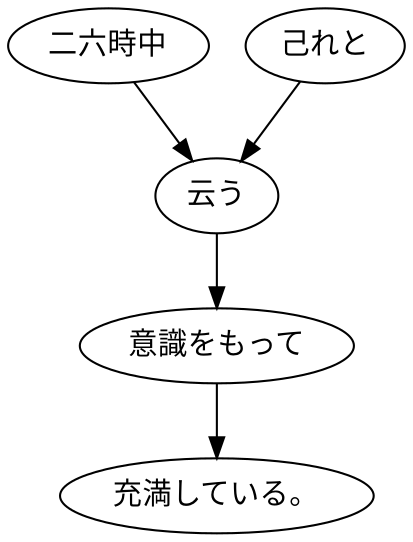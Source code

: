 digraph graph8519 {
	node0 [label="二六時中"];
	node1 [label="己れと"];
	node2 [label="云う"];
	node3 [label="意識をもって"];
	node4 [label="充満している。"];
	node0 -> node2;
	node1 -> node2;
	node2 -> node3;
	node3 -> node4;
}
